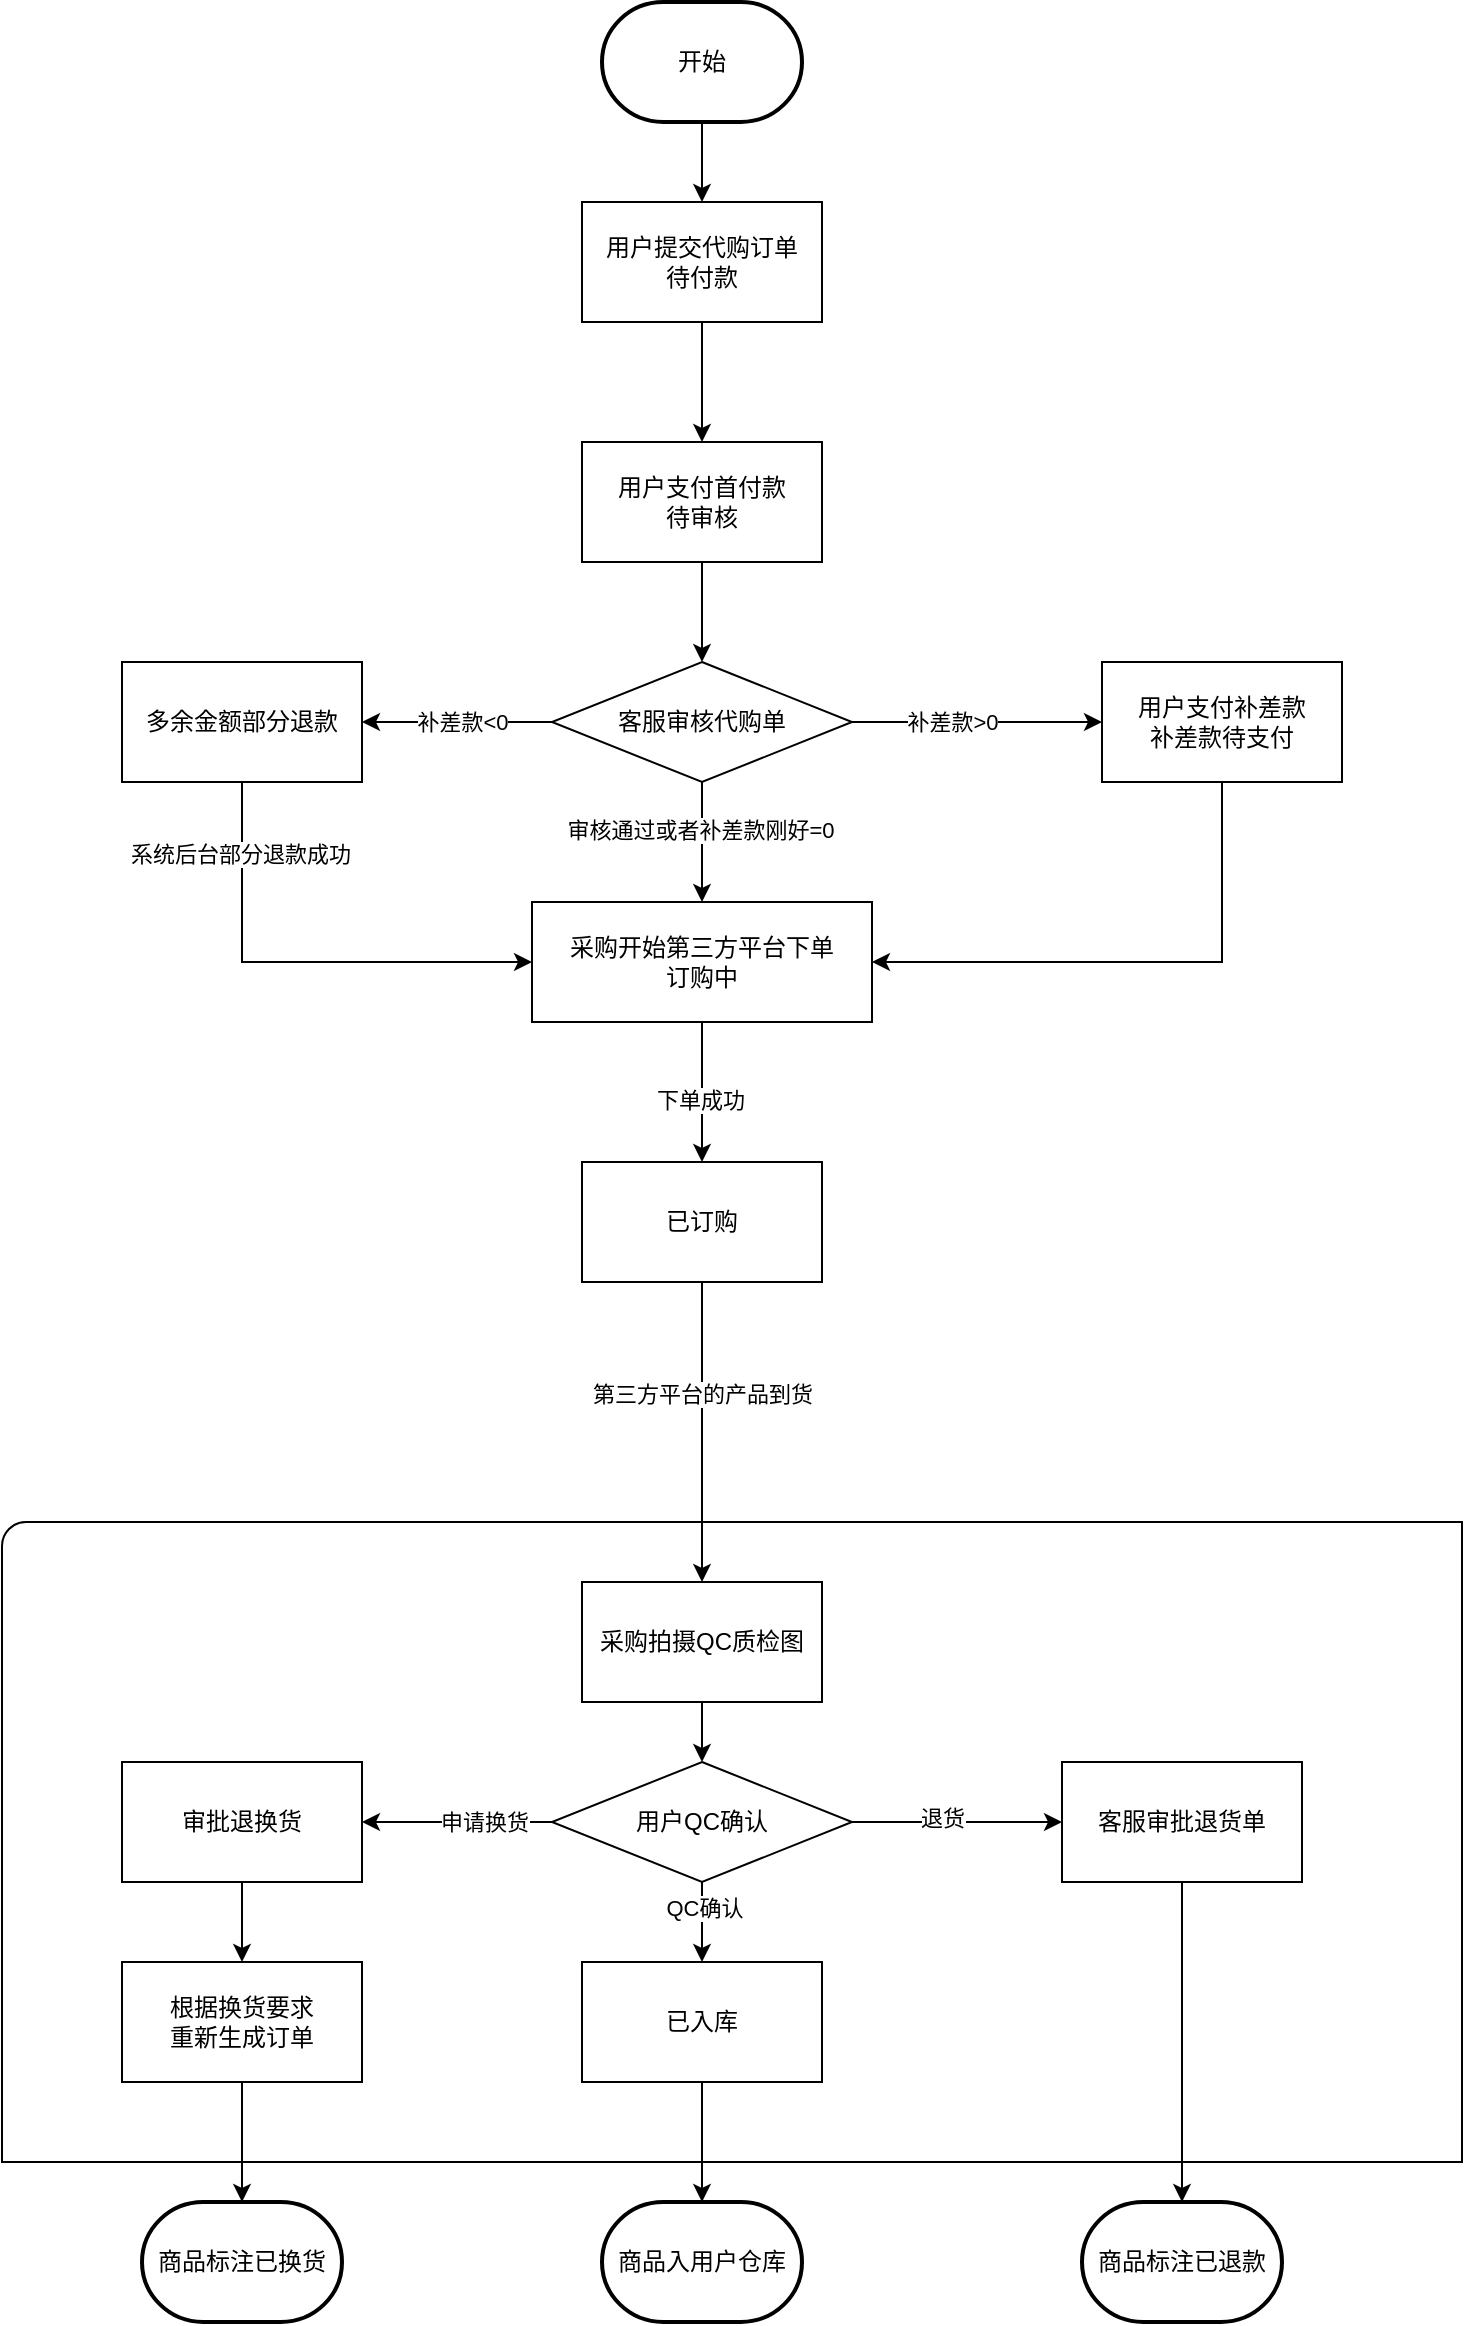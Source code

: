 <mxfile version="21.7.5" type="github">
  <diagram name="第 1 页" id="pP1tO3Ii8l8RqdQOzwid">
    <mxGraphModel dx="1434" dy="790" grid="1" gridSize="10" guides="1" tooltips="1" connect="1" arrows="1" fold="1" page="1" pageScale="1" pageWidth="850" pageHeight="1100" math="1" shadow="0">
      <root>
        <mxCell id="0" />
        <mxCell id="1" parent="0" />
        <mxCell id="Dqv5JmWRgsVvrp35Kz6W-14" value="" style="verticalLabelPosition=bottom;verticalAlign=top;html=1;shape=mxgraph.basic.corner_round_rect;dx=6;whiteSpace=wrap;" vertex="1" parent="1">
          <mxGeometry x="60" y="770" width="730" height="320" as="geometry" />
        </mxCell>
        <mxCell id="45aExs9Xjjavs16j4mOs-2" value="开始" style="strokeWidth=2;html=1;shape=mxgraph.flowchart.terminator;whiteSpace=wrap;" parent="1" vertex="1">
          <mxGeometry x="360" y="10" width="100" height="60" as="geometry" />
        </mxCell>
        <mxCell id="45aExs9Xjjavs16j4mOs-8" value="" style="edgeStyle=orthogonalEdgeStyle;rounded=0;orthogonalLoop=1;jettySize=auto;html=1;" parent="1" source="45aExs9Xjjavs16j4mOs-3" target="45aExs9Xjjavs16j4mOs-7" edge="1">
          <mxGeometry relative="1" as="geometry" />
        </mxCell>
        <mxCell id="45aExs9Xjjavs16j4mOs-3" value="用户提交代购订单&lt;br&gt;待付款" style="rounded=0;whiteSpace=wrap;html=1;" parent="1" vertex="1">
          <mxGeometry x="350" y="110" width="120" height="60" as="geometry" />
        </mxCell>
        <mxCell id="FNXPkqNXXuDWN-amQ0E9-2" value="" style="edgeStyle=orthogonalEdgeStyle;rounded=0;orthogonalLoop=1;jettySize=auto;html=1;" parent="1" source="45aExs9Xjjavs16j4mOs-7" target="FNXPkqNXXuDWN-amQ0E9-1" edge="1">
          <mxGeometry relative="1" as="geometry" />
        </mxCell>
        <mxCell id="45aExs9Xjjavs16j4mOs-7" value="用户支付首付款&lt;br&gt;待审核" style="whiteSpace=wrap;html=1;rounded=0;" parent="1" vertex="1">
          <mxGeometry x="350" y="230" width="120" height="60" as="geometry" />
        </mxCell>
        <mxCell id="45aExs9Xjjavs16j4mOs-12" value="" style="edgeStyle=orthogonalEdgeStyle;rounded=0;orthogonalLoop=1;jettySize=auto;html=1;" parent="1" source="45aExs9Xjjavs16j4mOs-9" target="45aExs9Xjjavs16j4mOs-11" edge="1">
          <mxGeometry relative="1" as="geometry" />
        </mxCell>
        <mxCell id="3CZQ1WSbMAs0qGvyiBaF-2" value="下单成功" style="edgeLabel;html=1;align=center;verticalAlign=middle;resizable=0;points=[];" parent="45aExs9Xjjavs16j4mOs-12" vertex="1" connectable="0">
          <mxGeometry x="0.1" y="-1" relative="1" as="geometry">
            <mxPoint as="offset" />
          </mxGeometry>
        </mxCell>
        <mxCell id="45aExs9Xjjavs16j4mOs-9" value="采购开始第三方平台下单&lt;br&gt;订购中" style="whiteSpace=wrap;html=1;rounded=0;" parent="1" vertex="1">
          <mxGeometry x="325" y="460" width="170" height="60" as="geometry" />
        </mxCell>
        <mxCell id="45aExs9Xjjavs16j4mOs-14" value="" style="edgeStyle=orthogonalEdgeStyle;rounded=0;orthogonalLoop=1;jettySize=auto;html=1;entryX=0.5;entryY=0;entryDx=0;entryDy=0;" parent="1" source="45aExs9Xjjavs16j4mOs-11" target="Dqv5JmWRgsVvrp35Kz6W-15" edge="1">
          <mxGeometry relative="1" as="geometry">
            <mxPoint x="410" y="790" as="targetPoint" />
          </mxGeometry>
        </mxCell>
        <mxCell id="3CZQ1WSbMAs0qGvyiBaF-3" value="第三方平台的产品到货" style="edgeLabel;html=1;align=center;verticalAlign=middle;resizable=0;points=[];" parent="45aExs9Xjjavs16j4mOs-14" vertex="1" connectable="0">
          <mxGeometry x="0.075" y="-2" relative="1" as="geometry">
            <mxPoint x="2" y="-25" as="offset" />
          </mxGeometry>
        </mxCell>
        <mxCell id="45aExs9Xjjavs16j4mOs-11" value="已订购" style="whiteSpace=wrap;html=1;rounded=0;" parent="1" vertex="1">
          <mxGeometry x="350" y="590" width="120" height="60" as="geometry" />
        </mxCell>
        <mxCell id="45aExs9Xjjavs16j4mOs-16" value="" style="edgeStyle=orthogonalEdgeStyle;rounded=0;orthogonalLoop=1;jettySize=auto;html=1;" parent="1" source="45aExs9Xjjavs16j4mOs-13" target="45aExs9Xjjavs16j4mOs-17" edge="1">
          <mxGeometry relative="1" as="geometry">
            <mxPoint x="410" y="940" as="targetPoint" />
          </mxGeometry>
        </mxCell>
        <mxCell id="45aExs9Xjjavs16j4mOs-13" value="已入库" style="whiteSpace=wrap;html=1;rounded=0;" parent="1" vertex="1">
          <mxGeometry x="350" y="990" width="120" height="60" as="geometry" />
        </mxCell>
        <mxCell id="45aExs9Xjjavs16j4mOs-17" value="商品入用户仓库" style="strokeWidth=2;html=1;shape=mxgraph.flowchart.terminator;whiteSpace=wrap;" parent="1" vertex="1">
          <mxGeometry x="360" y="1110" width="100" height="60" as="geometry" />
        </mxCell>
        <mxCell id="FNXPkqNXXuDWN-amQ0E9-13" value="" style="edgeStyle=orthogonalEdgeStyle;rounded=0;orthogonalLoop=1;jettySize=auto;html=1;entryX=0;entryY=0.5;entryDx=0;entryDy=0;" parent="1" source="FNXPkqNXXuDWN-amQ0E9-1" target="FNXPkqNXXuDWN-amQ0E9-17" edge="1">
          <mxGeometry relative="1" as="geometry">
            <mxPoint x="560" y="430" as="targetPoint" />
          </mxGeometry>
        </mxCell>
        <mxCell id="FNXPkqNXXuDWN-amQ0E9-20" value="补差款&amp;gt;0" style="edgeLabel;html=1;align=center;verticalAlign=middle;resizable=0;points=[];" parent="FNXPkqNXXuDWN-amQ0E9-13" vertex="1" connectable="0">
          <mxGeometry x="-0.325" y="2" relative="1" as="geometry">
            <mxPoint x="8" y="2" as="offset" />
          </mxGeometry>
        </mxCell>
        <mxCell id="FNXPkqNXXuDWN-amQ0E9-29" value="" style="edgeStyle=orthogonalEdgeStyle;rounded=0;orthogonalLoop=1;jettySize=auto;html=1;" parent="1" source="FNXPkqNXXuDWN-amQ0E9-1" target="FNXPkqNXXuDWN-amQ0E9-28" edge="1">
          <mxGeometry relative="1" as="geometry" />
        </mxCell>
        <mxCell id="FNXPkqNXXuDWN-amQ0E9-32" value="补差款&amp;lt;0" style="edgeLabel;html=1;align=center;verticalAlign=middle;resizable=0;points=[];" parent="FNXPkqNXXuDWN-amQ0E9-29" vertex="1" connectable="0">
          <mxGeometry x="-0.263" y="-1" relative="1" as="geometry">
            <mxPoint x="-10" y="1" as="offset" />
          </mxGeometry>
        </mxCell>
        <mxCell id="FNXPkqNXXuDWN-amQ0E9-1" value="客服审核代购单" style="rhombus;whiteSpace=wrap;html=1;rounded=0;" parent="1" vertex="1">
          <mxGeometry x="335" y="340" width="150" height="60" as="geometry" />
        </mxCell>
        <mxCell id="FNXPkqNXXuDWN-amQ0E9-3" value="" style="endArrow=classic;html=1;rounded=0;exitX=0.5;exitY=1;exitDx=0;exitDy=0;" parent="1" source="FNXPkqNXXuDWN-amQ0E9-1" target="45aExs9Xjjavs16j4mOs-9" edge="1">
          <mxGeometry width="50" height="50" relative="1" as="geometry">
            <mxPoint x="400" y="630" as="sourcePoint" />
            <mxPoint x="450" y="580" as="targetPoint" />
          </mxGeometry>
        </mxCell>
        <mxCell id="FNXPkqNXXuDWN-amQ0E9-4" value="审核通过或者补差款刚好=0" style="edgeLabel;html=1;align=center;verticalAlign=middle;resizable=0;points=[];" parent="FNXPkqNXXuDWN-amQ0E9-3" vertex="1" connectable="0">
          <mxGeometry x="-0.32" y="-1" relative="1" as="geometry">
            <mxPoint y="3" as="offset" />
          </mxGeometry>
        </mxCell>
        <mxCell id="FNXPkqNXXuDWN-amQ0E9-24" style="edgeStyle=orthogonalEdgeStyle;rounded=0;orthogonalLoop=1;jettySize=auto;html=1;exitX=0.5;exitY=1;exitDx=0;exitDy=0;entryX=1;entryY=0.5;entryDx=0;entryDy=0;" parent="1" source="FNXPkqNXXuDWN-amQ0E9-17" target="45aExs9Xjjavs16j4mOs-9" edge="1">
          <mxGeometry relative="1" as="geometry" />
        </mxCell>
        <mxCell id="FNXPkqNXXuDWN-amQ0E9-17" value="用户支付补差款&lt;br&gt;补差款待支付" style="whiteSpace=wrap;html=1;rounded=0;" parent="1" vertex="1">
          <mxGeometry x="610" y="340" width="120" height="60" as="geometry" />
        </mxCell>
        <mxCell id="FNXPkqNXXuDWN-amQ0E9-31" style="edgeStyle=orthogonalEdgeStyle;rounded=0;orthogonalLoop=1;jettySize=auto;html=1;exitX=0.5;exitY=1;exitDx=0;exitDy=0;entryX=0;entryY=0.5;entryDx=0;entryDy=0;" parent="1" source="FNXPkqNXXuDWN-amQ0E9-28" target="45aExs9Xjjavs16j4mOs-9" edge="1">
          <mxGeometry relative="1" as="geometry" />
        </mxCell>
        <mxCell id="FNXPkqNXXuDWN-amQ0E9-33" value="系统后台部分退款成功" style="edgeLabel;html=1;align=center;verticalAlign=middle;resizable=0;points=[];" parent="FNXPkqNXXuDWN-amQ0E9-31" vertex="1" connectable="0">
          <mxGeometry x="-0.696" y="-1" relative="1" as="geometry">
            <mxPoint as="offset" />
          </mxGeometry>
        </mxCell>
        <mxCell id="FNXPkqNXXuDWN-amQ0E9-28" value="多余金额部分退款" style="whiteSpace=wrap;html=1;rounded=0;" parent="1" vertex="1">
          <mxGeometry x="120" y="340" width="120" height="60" as="geometry" />
        </mxCell>
        <mxCell id="Dqv5JmWRgsVvrp35Kz6W-4" style="edgeStyle=orthogonalEdgeStyle;rounded=0;orthogonalLoop=1;jettySize=auto;html=1;exitX=0.5;exitY=1;exitDx=0;exitDy=0;entryX=0.5;entryY=0;entryDx=0;entryDy=0;" edge="1" parent="1" source="Dqv5JmWRgsVvrp35Kz6W-2" target="45aExs9Xjjavs16j4mOs-13">
          <mxGeometry relative="1" as="geometry">
            <mxPoint x="410" y="910" as="targetPoint" />
          </mxGeometry>
        </mxCell>
        <mxCell id="Dqv5JmWRgsVvrp35Kz6W-5" value="QC确认" style="edgeLabel;html=1;align=center;verticalAlign=middle;resizable=0;points=[];" vertex="1" connectable="0" parent="Dqv5JmWRgsVvrp35Kz6W-4">
          <mxGeometry x="-0.367" y="1" relative="1" as="geometry">
            <mxPoint as="offset" />
          </mxGeometry>
        </mxCell>
        <mxCell id="Dqv5JmWRgsVvrp35Kz6W-8" style="edgeStyle=orthogonalEdgeStyle;rounded=0;orthogonalLoop=1;jettySize=auto;html=1;exitX=0;exitY=0.5;exitDx=0;exitDy=0;entryX=1;entryY=0.5;entryDx=0;entryDy=0;" edge="1" parent="1" source="Dqv5JmWRgsVvrp35Kz6W-2" target="Dqv5JmWRgsVvrp35Kz6W-7">
          <mxGeometry relative="1" as="geometry" />
        </mxCell>
        <mxCell id="Dqv5JmWRgsVvrp35Kz6W-9" value="申请换货" style="edgeLabel;html=1;align=center;verticalAlign=middle;resizable=0;points=[];" vertex="1" connectable="0" parent="Dqv5JmWRgsVvrp35Kz6W-8">
          <mxGeometry x="0.043" y="3" relative="1" as="geometry">
            <mxPoint x="15" y="-3" as="offset" />
          </mxGeometry>
        </mxCell>
        <mxCell id="Dqv5JmWRgsVvrp35Kz6W-11" style="edgeStyle=orthogonalEdgeStyle;rounded=0;orthogonalLoop=1;jettySize=auto;html=1;exitX=1;exitY=0.5;exitDx=0;exitDy=0;entryX=0;entryY=0.5;entryDx=0;entryDy=0;" edge="1" parent="1" source="Dqv5JmWRgsVvrp35Kz6W-2" target="Dqv5JmWRgsVvrp35Kz6W-10">
          <mxGeometry relative="1" as="geometry" />
        </mxCell>
        <mxCell id="Dqv5JmWRgsVvrp35Kz6W-12" value="退货" style="edgeLabel;html=1;align=center;verticalAlign=middle;resizable=0;points=[];" vertex="1" connectable="0" parent="Dqv5JmWRgsVvrp35Kz6W-11">
          <mxGeometry x="-0.147" y="2" relative="1" as="geometry">
            <mxPoint as="offset" />
          </mxGeometry>
        </mxCell>
        <mxCell id="Dqv5JmWRgsVvrp35Kz6W-2" value="用户QC确认" style="rhombus;whiteSpace=wrap;html=1;rounded=0;" vertex="1" parent="1">
          <mxGeometry x="335" y="890" width="150" height="60" as="geometry" />
        </mxCell>
        <mxCell id="Dqv5JmWRgsVvrp35Kz6W-23" style="edgeStyle=orthogonalEdgeStyle;rounded=0;orthogonalLoop=1;jettySize=auto;html=1;exitX=0.5;exitY=1;exitDx=0;exitDy=0;entryX=0.5;entryY=0;entryDx=0;entryDy=0;" edge="1" parent="1" source="Dqv5JmWRgsVvrp35Kz6W-7" target="Dqv5JmWRgsVvrp35Kz6W-22">
          <mxGeometry relative="1" as="geometry" />
        </mxCell>
        <mxCell id="Dqv5JmWRgsVvrp35Kz6W-7" value="审批退换货" style="whiteSpace=wrap;html=1;rounded=0;" vertex="1" parent="1">
          <mxGeometry x="120" y="890" width="120" height="60" as="geometry" />
        </mxCell>
        <mxCell id="Dqv5JmWRgsVvrp35Kz6W-19" value="" style="edgeStyle=orthogonalEdgeStyle;rounded=0;orthogonalLoop=1;jettySize=auto;html=1;" edge="1" parent="1" source="Dqv5JmWRgsVvrp35Kz6W-10" target="Dqv5JmWRgsVvrp35Kz6W-17">
          <mxGeometry relative="1" as="geometry">
            <mxPoint x="640" y="1060" as="targetPoint" />
          </mxGeometry>
        </mxCell>
        <mxCell id="Dqv5JmWRgsVvrp35Kz6W-10" value="客服审批退货单" style="whiteSpace=wrap;html=1;rounded=0;" vertex="1" parent="1">
          <mxGeometry x="590" y="890" width="120" height="60" as="geometry" />
        </mxCell>
        <mxCell id="Dqv5JmWRgsVvrp35Kz6W-16" style="edgeStyle=orthogonalEdgeStyle;rounded=0;orthogonalLoop=1;jettySize=auto;html=1;exitX=0.5;exitY=1;exitDx=0;exitDy=0;" edge="1" parent="1" source="Dqv5JmWRgsVvrp35Kz6W-15" target="Dqv5JmWRgsVvrp35Kz6W-2">
          <mxGeometry relative="1" as="geometry" />
        </mxCell>
        <mxCell id="Dqv5JmWRgsVvrp35Kz6W-15" value="采购拍摄QC质检图" style="whiteSpace=wrap;html=1;rounded=0;" vertex="1" parent="1">
          <mxGeometry x="350" y="800" width="120" height="60" as="geometry" />
        </mxCell>
        <mxCell id="Dqv5JmWRgsVvrp35Kz6W-17" value="商品标注已退款" style="strokeWidth=2;html=1;shape=mxgraph.flowchart.terminator;whiteSpace=wrap;" vertex="1" parent="1">
          <mxGeometry x="600" y="1110" width="100" height="60" as="geometry" />
        </mxCell>
        <mxCell id="Dqv5JmWRgsVvrp35Kz6W-25" value="" style="edgeStyle=orthogonalEdgeStyle;rounded=0;orthogonalLoop=1;jettySize=auto;html=1;" edge="1" parent="1" source="Dqv5JmWRgsVvrp35Kz6W-22" target="Dqv5JmWRgsVvrp35Kz6W-24">
          <mxGeometry relative="1" as="geometry" />
        </mxCell>
        <mxCell id="Dqv5JmWRgsVvrp35Kz6W-22" value="根据换货要求&lt;br&gt;重新生成订单" style="rounded=0;whiteSpace=wrap;html=1;" vertex="1" parent="1">
          <mxGeometry x="120" y="990" width="120" height="60" as="geometry" />
        </mxCell>
        <mxCell id="Dqv5JmWRgsVvrp35Kz6W-24" value="商品标注已换货" style="strokeWidth=2;html=1;shape=mxgraph.flowchart.terminator;whiteSpace=wrap;" vertex="1" parent="1">
          <mxGeometry x="130" y="1110" width="100" height="60" as="geometry" />
        </mxCell>
        <mxCell id="Dqv5JmWRgsVvrp35Kz6W-32" style="edgeStyle=orthogonalEdgeStyle;rounded=0;orthogonalLoop=1;jettySize=auto;html=1;exitX=0.5;exitY=1;exitDx=0;exitDy=0;entryX=0.5;entryY=0;entryDx=0;entryDy=0;exitPerimeter=0;" edge="1" parent="1" source="45aExs9Xjjavs16j4mOs-2" target="45aExs9Xjjavs16j4mOs-3">
          <mxGeometry relative="1" as="geometry">
            <mxPoint x="410" y="90" as="sourcePoint" />
          </mxGeometry>
        </mxCell>
      </root>
    </mxGraphModel>
  </diagram>
</mxfile>
